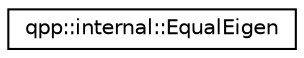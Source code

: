 digraph "Graphical Class Hierarchy"
{
  edge [fontname="Helvetica",fontsize="10",labelfontname="Helvetica",labelfontsize="10"];
  node [fontname="Helvetica",fontsize="10",shape=record];
  rankdir="LR";
  Node0 [label="qpp::internal::EqualEigen",height=0.2,width=0.4,color="black", fillcolor="white", style="filled",URL="$structqpp_1_1internal_1_1_equal_eigen.html",tooltip="Functor for comparing Eigen expressions for equality. "];
}
